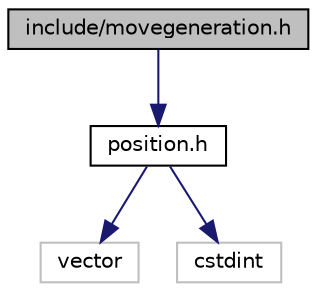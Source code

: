digraph "include/movegeneration.h"
{
 // LATEX_PDF_SIZE
  edge [fontname="Helvetica",fontsize="10",labelfontname="Helvetica",labelfontsize="10"];
  node [fontname="Helvetica",fontsize="10",shape=record];
  Node1 [label="include/movegeneration.h",height=0.2,width=0.4,color="black", fillcolor="grey75", style="filled", fontcolor="black",tooltip="File containing the definition of the functions used to generate all the pseudo legals moves in a giv..."];
  Node1 -> Node2 [color="midnightblue",fontsize="10",style="solid",fontname="Helvetica"];
  Node2 [label="position.h",height=0.2,width=0.4,color="black", fillcolor="white", style="filled",URL="$position_8h.html",tooltip="File containing the definition of the Position class and the various enums used to describe a chess p..."];
  Node2 -> Node3 [color="midnightblue",fontsize="10",style="solid",fontname="Helvetica"];
  Node3 [label="vector",height=0.2,width=0.4,color="grey75", fillcolor="white", style="filled",tooltip=" "];
  Node2 -> Node4 [color="midnightblue",fontsize="10",style="solid",fontname="Helvetica"];
  Node4 [label="cstdint",height=0.2,width=0.4,color="grey75", fillcolor="white", style="filled",tooltip=" "];
}
